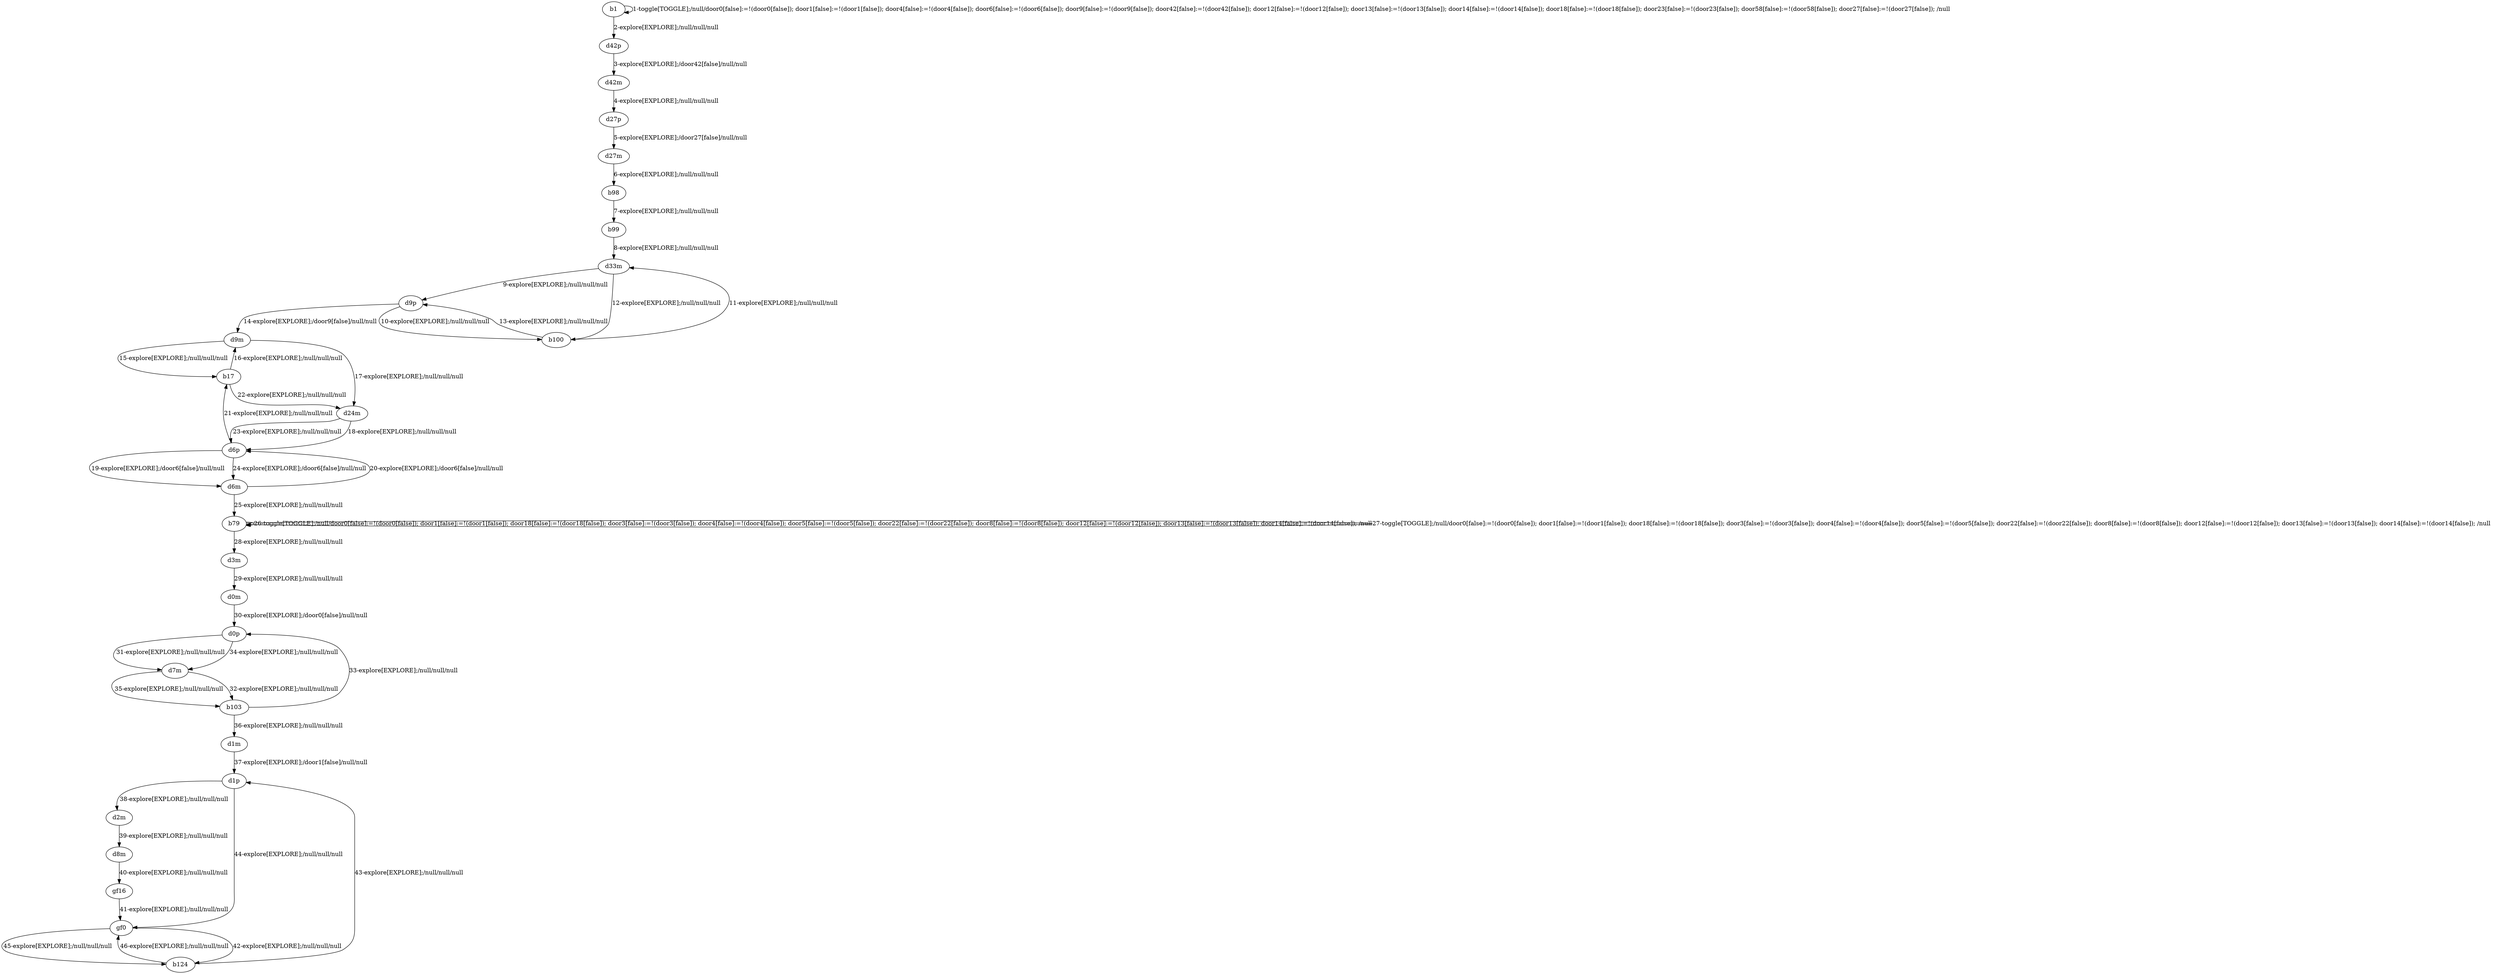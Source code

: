 # Total number of goals covered by this test: 1
# b124 --> gf0

digraph g {
"b1" -> "b1" [label = "1-toggle[TOGGLE];/null/door0[false]:=!(door0[false]); door1[false]:=!(door1[false]); door4[false]:=!(door4[false]); door6[false]:=!(door6[false]); door9[false]:=!(door9[false]); door42[false]:=!(door42[false]); door12[false]:=!(door12[false]); door13[false]:=!(door13[false]); door14[false]:=!(door14[false]); door18[false]:=!(door18[false]); door23[false]:=!(door23[false]); door58[false]:=!(door58[false]); door27[false]:=!(door27[false]); /null"];
"b1" -> "d42p" [label = "2-explore[EXPLORE];/null/null/null"];
"d42p" -> "d42m" [label = "3-explore[EXPLORE];/door42[false]/null/null"];
"d42m" -> "d27p" [label = "4-explore[EXPLORE];/null/null/null"];
"d27p" -> "d27m" [label = "5-explore[EXPLORE];/door27[false]/null/null"];
"d27m" -> "b98" [label = "6-explore[EXPLORE];/null/null/null"];
"b98" -> "b99" [label = "7-explore[EXPLORE];/null/null/null"];
"b99" -> "d33m" [label = "8-explore[EXPLORE];/null/null/null"];
"d33m" -> "d9p" [label = "9-explore[EXPLORE];/null/null/null"];
"d9p" -> "b100" [label = "10-explore[EXPLORE];/null/null/null"];
"b100" -> "d33m" [label = "11-explore[EXPLORE];/null/null/null"];
"d33m" -> "b100" [label = "12-explore[EXPLORE];/null/null/null"];
"b100" -> "d9p" [label = "13-explore[EXPLORE];/null/null/null"];
"d9p" -> "d9m" [label = "14-explore[EXPLORE];/door9[false]/null/null"];
"d9m" -> "b17" [label = "15-explore[EXPLORE];/null/null/null"];
"b17" -> "d9m" [label = "16-explore[EXPLORE];/null/null/null"];
"d9m" -> "d24m" [label = "17-explore[EXPLORE];/null/null/null"];
"d24m" -> "d6p" [label = "18-explore[EXPLORE];/null/null/null"];
"d6p" -> "d6m" [label = "19-explore[EXPLORE];/door6[false]/null/null"];
"d6m" -> "d6p" [label = "20-explore[EXPLORE];/door6[false]/null/null"];
"d6p" -> "b17" [label = "21-explore[EXPLORE];/null/null/null"];
"b17" -> "d24m" [label = "22-explore[EXPLORE];/null/null/null"];
"d24m" -> "d6p" [label = "23-explore[EXPLORE];/null/null/null"];
"d6p" -> "d6m" [label = "24-explore[EXPLORE];/door6[false]/null/null"];
"d6m" -> "b79" [label = "25-explore[EXPLORE];/null/null/null"];
"b79" -> "b79" [label = "26-toggle[TOGGLE];/null/door0[false]:=!(door0[false]); door1[false]:=!(door1[false]); door18[false]:=!(door18[false]); door3[false]:=!(door3[false]); door4[false]:=!(door4[false]); door5[false]:=!(door5[false]); door22[false]:=!(door22[false]); door8[false]:=!(door8[false]); door12[false]:=!(door12[false]); door13[false]:=!(door13[false]); door14[false]:=!(door14[false]); /null"];
"b79" -> "b79" [label = "27-toggle[TOGGLE];/null/door0[false]:=!(door0[false]); door1[false]:=!(door1[false]); door18[false]:=!(door18[false]); door3[false]:=!(door3[false]); door4[false]:=!(door4[false]); door5[false]:=!(door5[false]); door22[false]:=!(door22[false]); door8[false]:=!(door8[false]); door12[false]:=!(door12[false]); door13[false]:=!(door13[false]); door14[false]:=!(door14[false]); /null"];
"b79" -> "d3m" [label = "28-explore[EXPLORE];/null/null/null"];
"d3m" -> "d0m" [label = "29-explore[EXPLORE];/null/null/null"];
"d0m" -> "d0p" [label = "30-explore[EXPLORE];/door0[false]/null/null"];
"d0p" -> "d7m" [label = "31-explore[EXPLORE];/null/null/null"];
"d7m" -> "b103" [label = "32-explore[EXPLORE];/null/null/null"];
"b103" -> "d0p" [label = "33-explore[EXPLORE];/null/null/null"];
"d0p" -> "d7m" [label = "34-explore[EXPLORE];/null/null/null"];
"d7m" -> "b103" [label = "35-explore[EXPLORE];/null/null/null"];
"b103" -> "d1m" [label = "36-explore[EXPLORE];/null/null/null"];
"d1m" -> "d1p" [label = "37-explore[EXPLORE];/door1[false]/null/null"];
"d1p" -> "d2m" [label = "38-explore[EXPLORE];/null/null/null"];
"d2m" -> "d8m" [label = "39-explore[EXPLORE];/null/null/null"];
"d8m" -> "gf16" [label = "40-explore[EXPLORE];/null/null/null"];
"gf16" -> "gf0" [label = "41-explore[EXPLORE];/null/null/null"];
"gf0" -> "b124" [label = "42-explore[EXPLORE];/null/null/null"];
"b124" -> "d1p" [label = "43-explore[EXPLORE];/null/null/null"];
"d1p" -> "gf0" [label = "44-explore[EXPLORE];/null/null/null"];
"gf0" -> "b124" [label = "45-explore[EXPLORE];/null/null/null"];
"b124" -> "gf0" [label = "46-explore[EXPLORE];/null/null/null"];
}